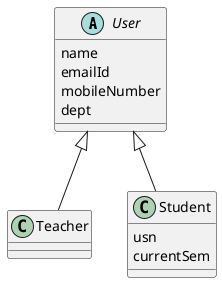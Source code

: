 @startuml

abstract User{
    name
    emailId
    mobileNumber
    dept
}

User<|--Teacher
User<|--Student

class Teacher{
}


class Student{
    usn
    currentSem

}
@enduml